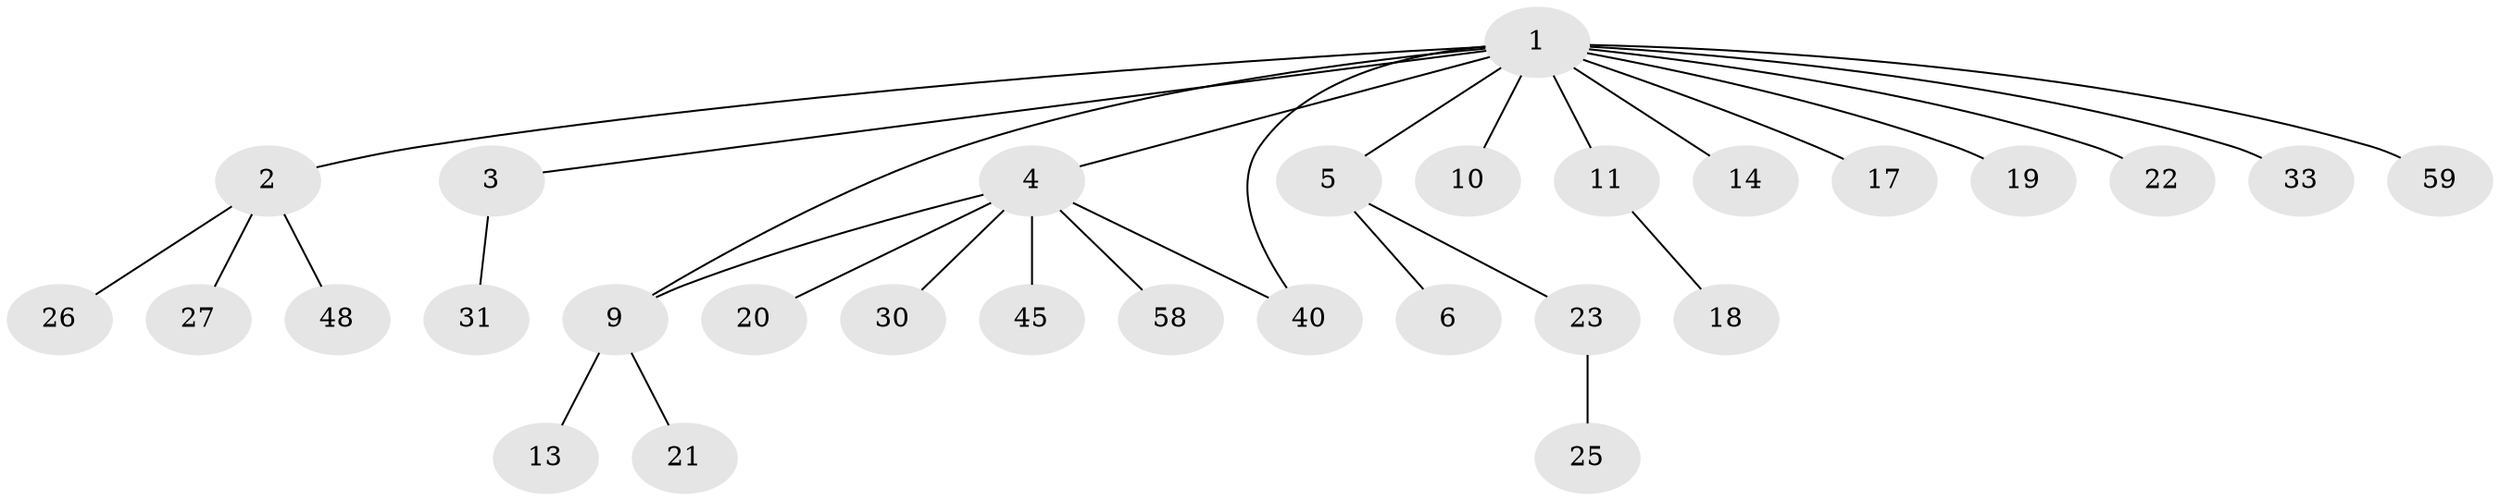 // original degree distribution, {14: 0.01694915254237288, 4: 0.01694915254237288, 2: 0.15254237288135594, 9: 0.01694915254237288, 5: 0.05084745762711865, 1: 0.6440677966101694, 7: 0.01694915254237288, 3: 0.0847457627118644}
// Generated by graph-tools (version 1.1) at 2025/14/03/09/25 04:14:48]
// undirected, 29 vertices, 30 edges
graph export_dot {
graph [start="1"]
  node [color=gray90,style=filled];
  1;
  2;
  3;
  4 [super="+7+8"];
  5 [super="+47+28"];
  6 [super="+54"];
  9 [super="+15+12+49+24"];
  10;
  11;
  13 [super="+35"];
  14;
  17 [super="+37"];
  18;
  19 [super="+36"];
  20 [super="+42+57"];
  21 [super="+50+34"];
  22 [super="+51+53+41+38"];
  23 [super="+46+43+29"];
  25;
  26;
  27;
  30;
  31;
  33;
  40 [super="+44"];
  45;
  48;
  58;
  59;
  1 -- 2;
  1 -- 3;
  1 -- 4;
  1 -- 5;
  1 -- 9;
  1 -- 10;
  1 -- 11;
  1 -- 14;
  1 -- 17;
  1 -- 19;
  1 -- 22;
  1 -- 33;
  1 -- 40;
  1 -- 59;
  2 -- 26;
  2 -- 27;
  2 -- 48;
  3 -- 31;
  4 -- 20;
  4 -- 30;
  4 -- 45;
  4 -- 58;
  4 -- 40;
  4 -- 9;
  5 -- 6;
  5 -- 23;
  9 -- 13;
  9 -- 21;
  11 -- 18;
  23 -- 25;
}
